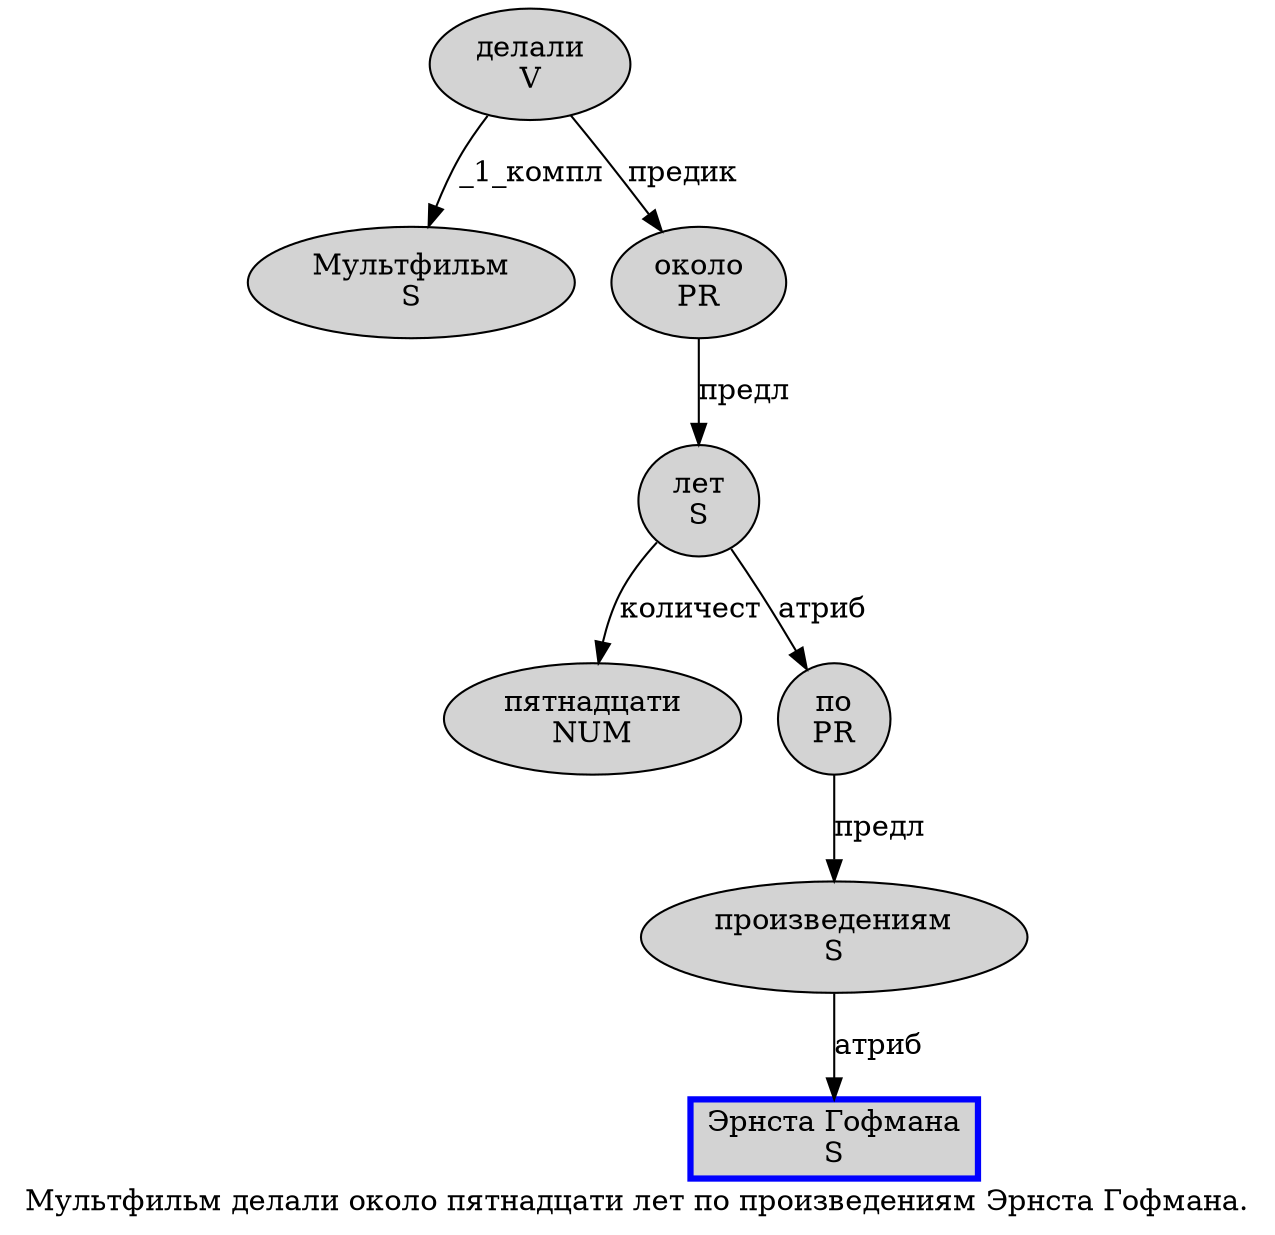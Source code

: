 digraph SENTENCE_1588 {
	graph [label="Мультфильм делали около пятнадцати лет по произведениям Эрнста Гофмана."]
	node [style=filled]
		0 [label="Мультфильм
S" color="" fillcolor=lightgray penwidth=1 shape=ellipse]
		1 [label="делали
V" color="" fillcolor=lightgray penwidth=1 shape=ellipse]
		2 [label="около
PR" color="" fillcolor=lightgray penwidth=1 shape=ellipse]
		3 [label="пятнадцати
NUM" color="" fillcolor=lightgray penwidth=1 shape=ellipse]
		4 [label="лет
S" color="" fillcolor=lightgray penwidth=1 shape=ellipse]
		5 [label="по
PR" color="" fillcolor=lightgray penwidth=1 shape=ellipse]
		6 [label="произведениям
S" color="" fillcolor=lightgray penwidth=1 shape=ellipse]
		7 [label="Эрнста Гофмана
S" color=blue fillcolor=lightgray penwidth=3 shape=box]
			5 -> 6 [label="предл"]
			4 -> 3 [label="количест"]
			4 -> 5 [label="атриб"]
			2 -> 4 [label="предл"]
			6 -> 7 [label="атриб"]
			1 -> 0 [label="_1_компл"]
			1 -> 2 [label="предик"]
}